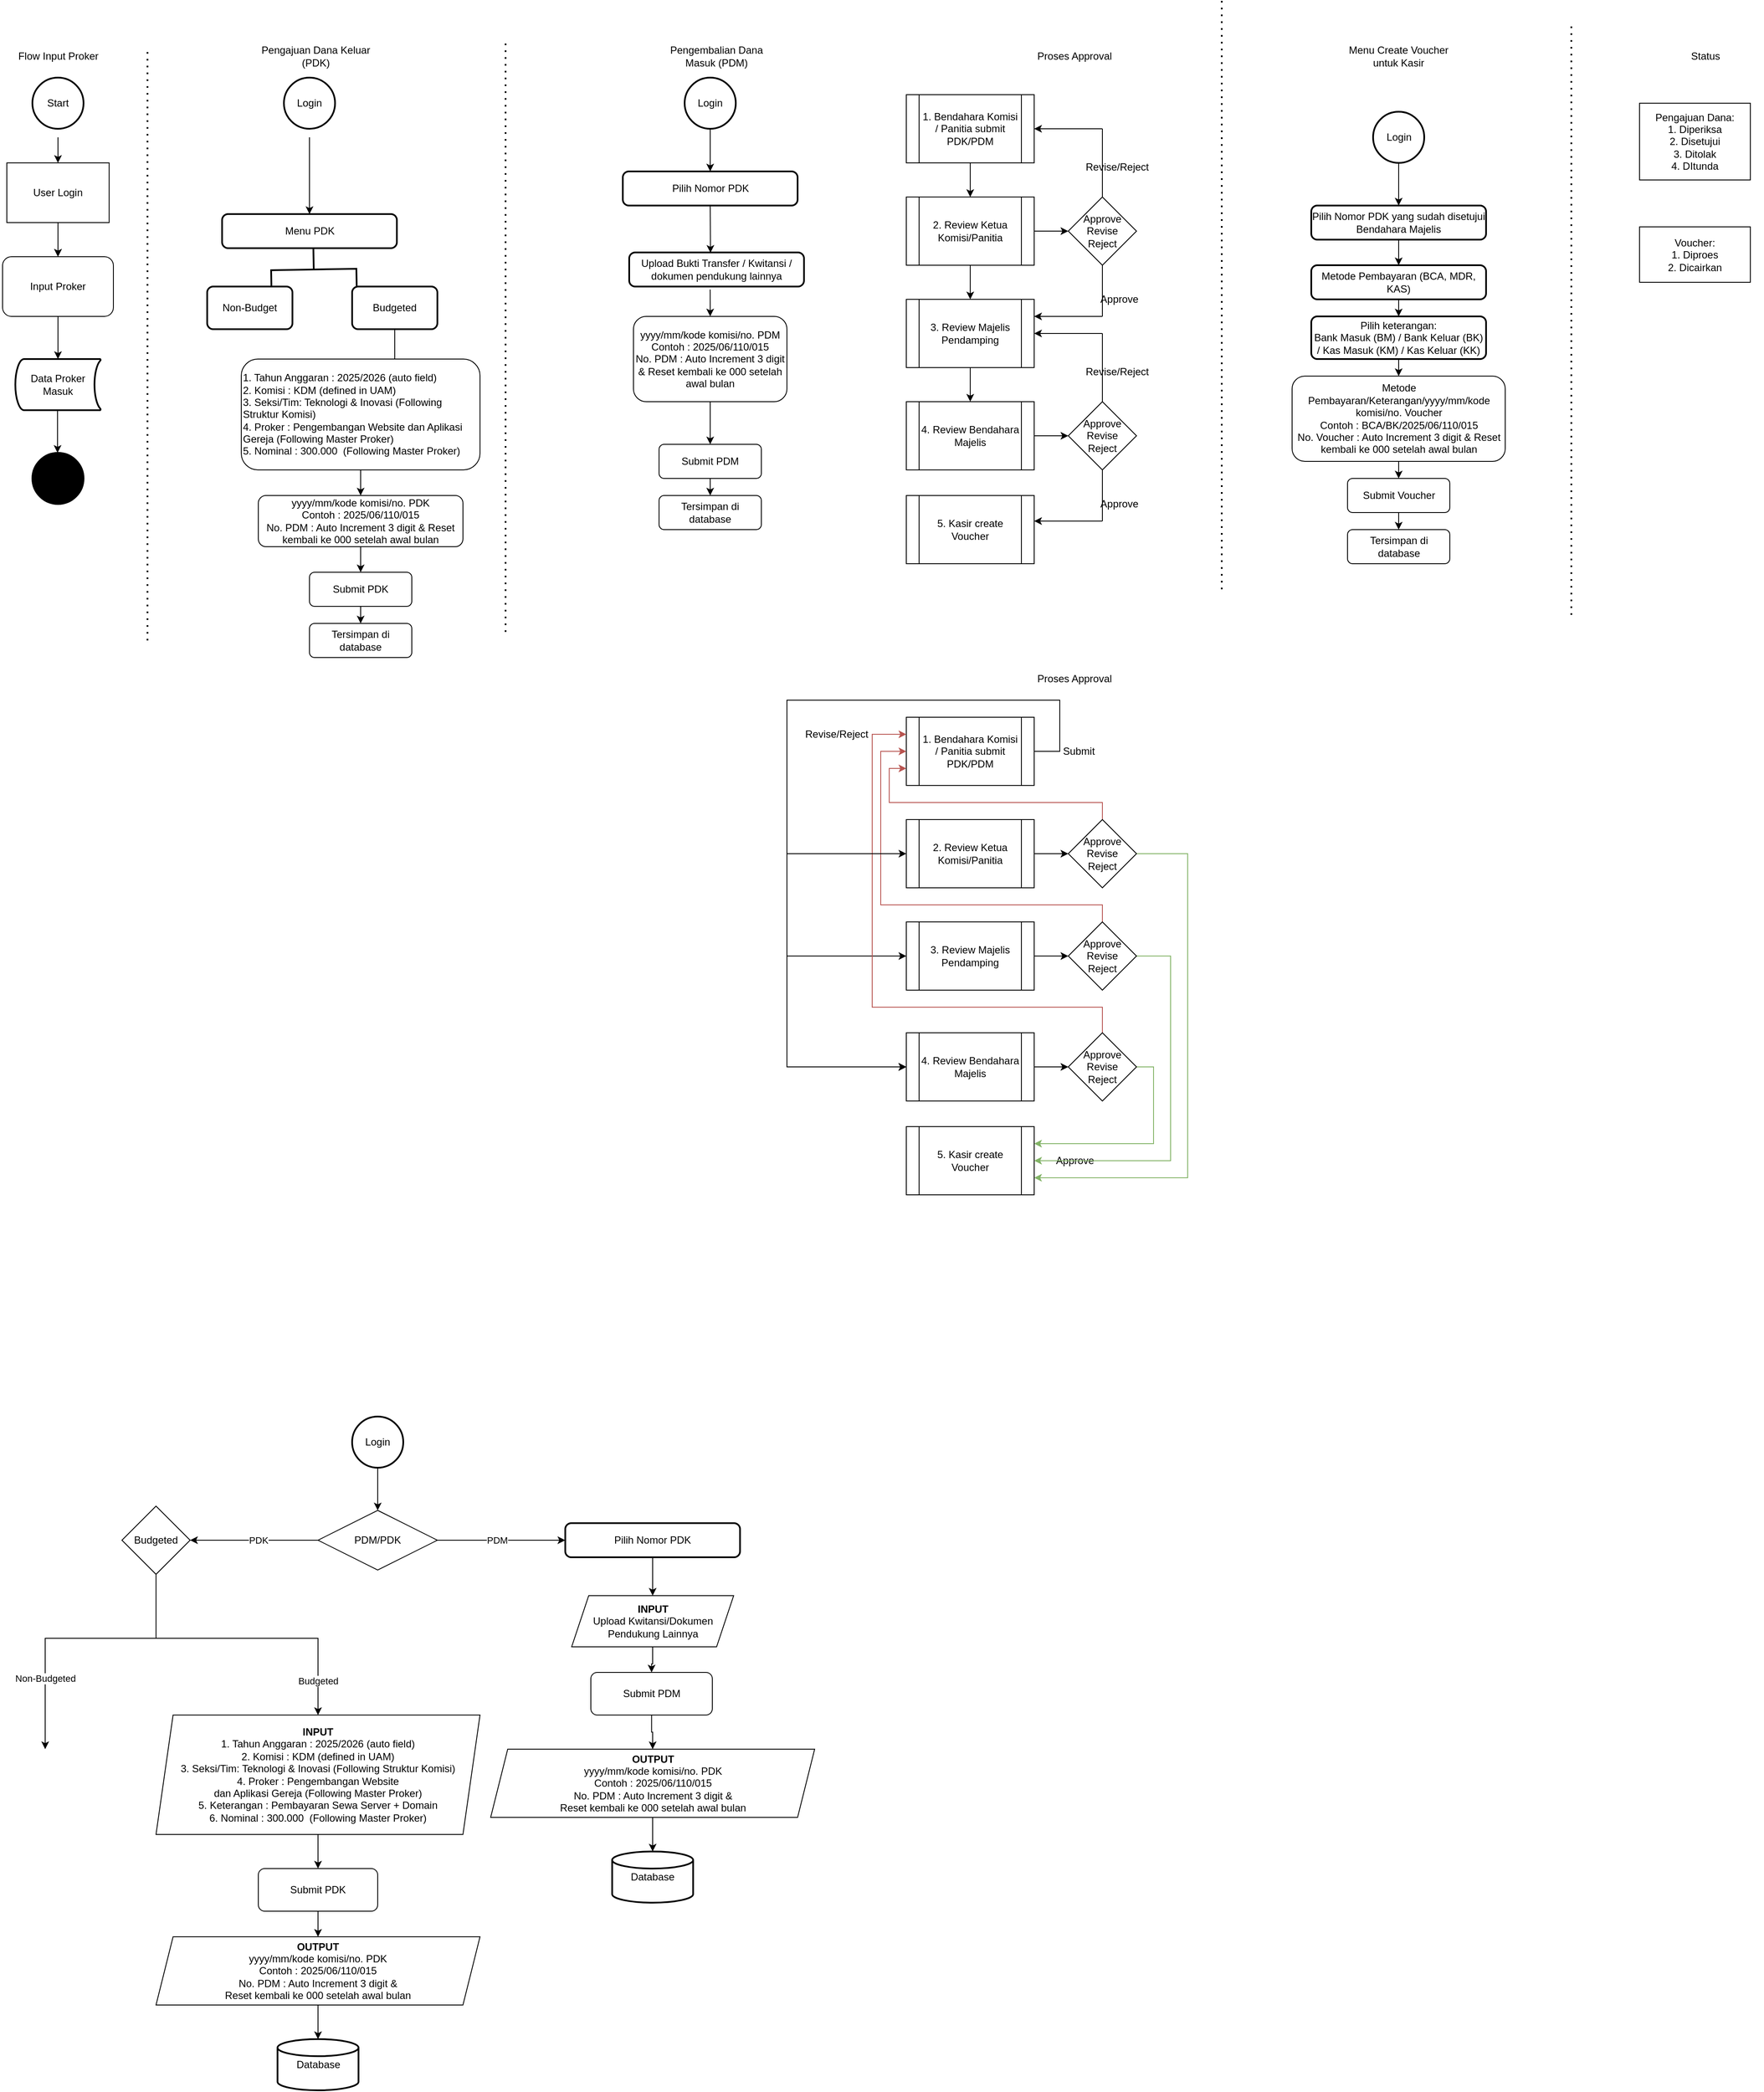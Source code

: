 <mxfile version="27.1.4">
  <diagram name="Page-1" id="Q8HRdb8Fr6lKuLCnQahP">
    <mxGraphModel dx="2255" dy="1278" grid="1" gridSize="10" guides="1" tooltips="1" connect="1" arrows="1" fold="1" page="1" pageScale="1" pageWidth="1100" pageHeight="850" math="0" shadow="0">
      <root>
        <mxCell id="0" />
        <mxCell id="1" parent="0" />
        <mxCell id="bd8e4ljMibuZXupcdCCE-2" value="" style="endArrow=classic;html=1;rounded=0;exitX=0.5;exitY=1;exitDx=0;exitDy=0;" parent="1" edge="1">
          <mxGeometry width="50" height="50" relative="1" as="geometry">
            <mxPoint x="135" y="250" as="sourcePoint" />
            <mxPoint x="135" y="280" as="targetPoint" />
          </mxGeometry>
        </mxCell>
        <mxCell id="bd8e4ljMibuZXupcdCCE-10" value="" style="edgeStyle=orthogonalEdgeStyle;rounded=0;orthogonalLoop=1;jettySize=auto;html=1;" parent="1" source="bd8e4ljMibuZXupcdCCE-3" target="bd8e4ljMibuZXupcdCCE-8" edge="1">
          <mxGeometry relative="1" as="geometry" />
        </mxCell>
        <mxCell id="bd8e4ljMibuZXupcdCCE-3" value="User Login" style="rounded=0;whiteSpace=wrap;html=1;" parent="1" vertex="1">
          <mxGeometry x="75" y="280" width="120" height="70" as="geometry" />
        </mxCell>
        <mxCell id="bd8e4ljMibuZXupcdCCE-7" value="" style="endArrow=classic;html=1;rounded=0;exitX=0.5;exitY=1;exitDx=0;exitDy=0;" parent="1" source="bd8e4ljMibuZXupcdCCE-3" edge="1">
          <mxGeometry width="50" height="50" relative="1" as="geometry">
            <mxPoint x="225" y="420" as="sourcePoint" />
            <mxPoint x="135" y="390" as="targetPoint" />
          </mxGeometry>
        </mxCell>
        <mxCell id="bd8e4ljMibuZXupcdCCE-8" value="Input Proker" style="rounded=1;whiteSpace=wrap;html=1;" parent="1" vertex="1">
          <mxGeometry x="70" y="390" width="130" height="70" as="geometry" />
        </mxCell>
        <mxCell id="bd8e4ljMibuZXupcdCCE-9" value="Start" style="strokeWidth=2;html=1;shape=mxgraph.flowchart.start_2;whiteSpace=wrap;" parent="1" vertex="1">
          <mxGeometry x="105" y="180" width="60" height="60" as="geometry" />
        </mxCell>
        <mxCell id="bd8e4ljMibuZXupcdCCE-12" value="" style="endArrow=classic;html=1;rounded=0;exitX=0.5;exitY=1;exitDx=0;exitDy=0;" parent="1" source="bd8e4ljMibuZXupcdCCE-8" edge="1">
          <mxGeometry width="50" height="50" relative="1" as="geometry">
            <mxPoint x="225" y="520" as="sourcePoint" />
            <mxPoint x="135" y="510" as="targetPoint" />
          </mxGeometry>
        </mxCell>
        <mxCell id="bd8e4ljMibuZXupcdCCE-13" value="Data Proker Masuk" style="strokeWidth=2;html=1;shape=mxgraph.flowchart.stored_data;whiteSpace=wrap;" parent="1" vertex="1">
          <mxGeometry x="85" y="510" width="100" height="60" as="geometry" />
        </mxCell>
        <mxCell id="bd8e4ljMibuZXupcdCCE-14" value="" style="strokeWidth=2;html=1;shape=mxgraph.flowchart.start_2;whiteSpace=wrap;fillColor=light-dark(#000000,#FFFFFF);" parent="1" vertex="1">
          <mxGeometry x="105" y="620" width="60" height="60" as="geometry" />
        </mxCell>
        <mxCell id="bd8e4ljMibuZXupcdCCE-15" value="" style="endArrow=classic;html=1;rounded=0;exitX=0.5;exitY=1;exitDx=0;exitDy=0;" parent="1" edge="1">
          <mxGeometry width="50" height="50" relative="1" as="geometry">
            <mxPoint x="134.5" y="570" as="sourcePoint" />
            <mxPoint x="134.5" y="620" as="targetPoint" />
          </mxGeometry>
        </mxCell>
        <mxCell id="bd8e4ljMibuZXupcdCCE-16" value="Login" style="strokeWidth=2;html=1;shape=mxgraph.flowchart.start_2;whiteSpace=wrap;" parent="1" vertex="1">
          <mxGeometry x="400" y="180" width="60" height="60" as="geometry" />
        </mxCell>
        <mxCell id="_XXPA9lbSk9OIhbwYW-J-1" value="Flow Input Proker" style="text;html=1;align=center;verticalAlign=middle;whiteSpace=wrap;rounded=0;" parent="1" vertex="1">
          <mxGeometry x="67.5" y="140" width="135" height="30" as="geometry" />
        </mxCell>
        <mxCell id="bd8e4ljMibuZXupcdCCE-17" value="" style="strokeWidth=2;html=1;shape=mxgraph.flowchart.annotation_2;align=left;labelPosition=right;pointerEvents=1;rotation=89;" parent="1" vertex="1">
          <mxGeometry x="410" y="355" width="50" height="100" as="geometry" />
        </mxCell>
        <mxCell id="bd8e4ljMibuZXupcdCCE-18" value="Non-Budget" style="rounded=1;whiteSpace=wrap;html=1;absoluteArcSize=1;arcSize=14;strokeWidth=2;" parent="1" vertex="1">
          <mxGeometry x="310" y="425" width="100" height="50" as="geometry" />
        </mxCell>
        <mxCell id="bd8e4ljMibuZXupcdCCE-19" value="Budgeted" style="rounded=1;whiteSpace=wrap;html=1;absoluteArcSize=1;arcSize=14;strokeWidth=2;" parent="1" vertex="1">
          <mxGeometry x="480" y="425" width="100" height="50" as="geometry" />
        </mxCell>
        <mxCell id="bd8e4ljMibuZXupcdCCE-20" value="Menu PDK" style="rounded=1;whiteSpace=wrap;html=1;absoluteArcSize=1;arcSize=14;strokeWidth=2;" parent="1" vertex="1">
          <mxGeometry x="327.5" y="340" width="205" height="40" as="geometry" />
        </mxCell>
        <mxCell id="bd8e4ljMibuZXupcdCCE-21" value="" style="endArrow=classic;html=1;rounded=0;exitX=0.5;exitY=1;exitDx=0;exitDy=0;exitPerimeter=0;entryX=0.5;entryY=0;entryDx=0;entryDy=0;" parent="1" target="bd8e4ljMibuZXupcdCCE-20" edge="1">
          <mxGeometry width="50" height="50" relative="1" as="geometry">
            <mxPoint x="430" y="250" as="sourcePoint" />
            <mxPoint x="500" y="440" as="targetPoint" />
          </mxGeometry>
        </mxCell>
        <mxCell id="KIqZfC4QvmKz3ChBfNW--3" value="" style="endArrow=classic;html=1;rounded=0;exitX=0.5;exitY=1;exitDx=0;exitDy=0;" parent="1" source="bd8e4ljMibuZXupcdCCE-19" edge="1">
          <mxGeometry width="50" height="50" relative="1" as="geometry">
            <mxPoint x="280" y="490" as="sourcePoint" />
            <mxPoint x="530" y="530" as="targetPoint" />
          </mxGeometry>
        </mxCell>
        <mxCell id="KIqZfC4QvmKz3ChBfNW--4" value="1. Tahun Anggaran : 2025/2026 (auto field)&lt;div&gt;2. Komisi : KDM (defined in UAM)&lt;/div&gt;&lt;div&gt;3. Seksi/Tim: Teknologi &amp;amp; Inovasi (Following Struktur Komisi)&lt;/div&gt;&lt;div&gt;4. Proker :&amp;nbsp;Pengembangan Website dan Aplikasi Gereja (Following Master Proker)&lt;/div&gt;&lt;div&gt;5. Nominal : 300.000&amp;nbsp;&lt;span style=&quot;background-color: transparent; color: light-dark(rgb(0, 0, 0), rgb(255, 255, 255));&quot;&gt;&amp;nbsp;&lt;/span&gt;&lt;span style=&quot;background-color: transparent; color: light-dark(rgb(0, 0, 0), rgb(255, 255, 255));&quot;&gt;(Following Master Proker)&lt;/span&gt;&lt;/div&gt;" style="rounded=1;whiteSpace=wrap;html=1;align=left;" parent="1" vertex="1">
          <mxGeometry x="350" y="510" width="280" height="130" as="geometry" />
        </mxCell>
        <mxCell id="EFFLVUITV1ritFmUOYrr-1" value="Pengajuan Dana Keluar (PDK)" style="text;html=1;align=center;verticalAlign=middle;whiteSpace=wrap;rounded=0;" parent="1" vertex="1">
          <mxGeometry x="370" y="140" width="135" height="30" as="geometry" />
        </mxCell>
        <mxCell id="KIqZfC4QvmKz3ChBfNW--7" value="" style="endArrow=classic;html=1;rounded=0;entryX=0.5;entryY=0;entryDx=0;entryDy=0;" parent="1" source="KIqZfC4QvmKz3ChBfNW--4" target="KIqZfC4QvmKz3ChBfNW--5" edge="1">
          <mxGeometry width="50" height="50" relative="1" as="geometry">
            <mxPoint x="480" y="640" as="sourcePoint" />
            <mxPoint x="479.5" y="635" as="targetPoint" />
          </mxGeometry>
        </mxCell>
        <mxCell id="EFFLVUITV1ritFmUOYrr-3" value="" style="rounded=0;orthogonalLoop=1;jettySize=auto;html=1;" parent="1" source="KIqZfC4QvmKz3ChBfNW--8" target="KIqZfC4QvmKz3ChBfNW--10" edge="1">
          <mxGeometry relative="1" as="geometry" />
        </mxCell>
        <mxCell id="KIqZfC4QvmKz3ChBfNW--8" value="Submit PDK" style="rounded=1;whiteSpace=wrap;html=1;" parent="1" vertex="1">
          <mxGeometry x="430" y="760" width="120" height="40" as="geometry" />
        </mxCell>
        <mxCell id="KIqZfC4QvmKz3ChBfNW--9" value="" style="endArrow=classic;html=1;rounded=0;exitX=0.5;exitY=1;exitDx=0;exitDy=0;entryX=0.5;entryY=0;entryDx=0;entryDy=0;" parent="1" source="KIqZfC4QvmKz3ChBfNW--5" target="KIqZfC4QvmKz3ChBfNW--8" edge="1">
          <mxGeometry width="50" height="50" relative="1" as="geometry">
            <mxPoint x="540" y="610" as="sourcePoint" />
            <mxPoint x="540.5" y="650" as="targetPoint" />
          </mxGeometry>
        </mxCell>
        <mxCell id="KIqZfC4QvmKz3ChBfNW--10" value="Tersimpan di database" style="rounded=1;whiteSpace=wrap;html=1;" parent="1" vertex="1">
          <mxGeometry x="430" y="820" width="120" height="40" as="geometry" />
        </mxCell>
        <mxCell id="KIqZfC4QvmKz3ChBfNW--12" value="" style="endArrow=none;dashed=1;html=1;dashPattern=1 3;strokeWidth=2;rounded=0;" parent="1" edge="1">
          <mxGeometry width="50" height="50" relative="1" as="geometry">
            <mxPoint x="240" y="840" as="sourcePoint" />
            <mxPoint x="240" y="150" as="targetPoint" />
          </mxGeometry>
        </mxCell>
        <mxCell id="KIqZfC4QvmKz3ChBfNW--15" value="" style="endArrow=none;dashed=1;html=1;dashPattern=1 3;strokeWidth=2;rounded=0;" parent="1" edge="1">
          <mxGeometry width="50" height="50" relative="1" as="geometry">
            <mxPoint x="660" y="830" as="sourcePoint" />
            <mxPoint x="660" y="140" as="targetPoint" />
          </mxGeometry>
        </mxCell>
        <mxCell id="KIqZfC4QvmKz3ChBfNW--5" value="&lt;div&gt;yyyy/mm/kode komisi/no. PDK&lt;/div&gt;&lt;div&gt;Contoh : 2025/06/110/015&lt;/div&gt;&lt;div&gt;No. PDM : Auto Increment 3 digit &amp;amp; Reset kembali ke 000 setelah awal bulan&lt;/div&gt;" style="rounded=1;whiteSpace=wrap;html=1;" parent="1" vertex="1">
          <mxGeometry x="370" y="670" width="240" height="60" as="geometry" />
        </mxCell>
        <mxCell id="EFFLVUITV1ritFmUOYrr-2" value="Proses Approval" style="text;html=1;align=center;verticalAlign=middle;whiteSpace=wrap;rounded=0;" parent="1" vertex="1">
          <mxGeometry x="1260" y="140" width="135" height="30" as="geometry" />
        </mxCell>
        <mxCell id="EFFLVUITV1ritFmUOYrr-4" style="edgeStyle=orthogonalEdgeStyle;rounded=0;orthogonalLoop=1;jettySize=auto;html=1;exitX=0.5;exitY=1;exitDx=0;exitDy=0;" parent="1" source="bd8e4ljMibuZXupcdCCE-19" target="bd8e4ljMibuZXupcdCCE-19" edge="1">
          <mxGeometry relative="1" as="geometry" />
        </mxCell>
        <mxCell id="EFFLVUITV1ritFmUOYrr-6" value="Login" style="strokeWidth=2;html=1;shape=mxgraph.flowchart.start_2;whiteSpace=wrap;" parent="1" vertex="1">
          <mxGeometry x="480" y="1750" width="60" height="60" as="geometry" />
        </mxCell>
        <mxCell id="EFFLVUITV1ritFmUOYrr-11" value="" style="endArrow=classic;html=1;rounded=0;exitX=0.5;exitY=1;exitDx=0;exitDy=0;exitPerimeter=0;entryX=0.5;entryY=0;entryDx=0;entryDy=0;" parent="1" source="EFFLVUITV1ritFmUOYrr-6" target="EFFLVUITV1ritFmUOYrr-22" edge="1">
          <mxGeometry width="50" height="50" relative="1" as="geometry">
            <mxPoint x="480" y="2190" as="sourcePoint" />
            <mxPoint x="460" y="2040" as="targetPoint" />
          </mxGeometry>
        </mxCell>
        <mxCell id="EFFLVUITV1ritFmUOYrr-40" style="edgeStyle=orthogonalEdgeStyle;rounded=0;orthogonalLoop=1;jettySize=auto;html=1;entryX=0.5;entryY=0;entryDx=0;entryDy=0;" parent="1" source="EFFLVUITV1ritFmUOYrr-20" target="EFFLVUITV1ritFmUOYrr-35" edge="1">
          <mxGeometry relative="1" as="geometry">
            <mxPoint x="440" y="2410" as="targetPoint" />
          </mxGeometry>
        </mxCell>
        <mxCell id="EFFLVUITV1ritFmUOYrr-20" value="Submit PDK" style="rounded=1;whiteSpace=wrap;html=1;" parent="1" vertex="1">
          <mxGeometry x="370" y="2280" width="140" height="50" as="geometry" />
        </mxCell>
        <mxCell id="EFFLVUITV1ritFmUOYrr-24" style="rounded=0;orthogonalLoop=1;jettySize=auto;html=1;" parent="1" source="EFFLVUITV1ritFmUOYrr-22" target="EFFLVUITV1ritFmUOYrr-25" edge="1">
          <mxGeometry relative="1" as="geometry">
            <mxPoint x="210" y="1930" as="targetPoint" />
          </mxGeometry>
        </mxCell>
        <mxCell id="EFFLVUITV1ritFmUOYrr-26" value="PDK" style="edgeLabel;html=1;align=center;verticalAlign=middle;resizable=0;points=[];" parent="EFFLVUITV1ritFmUOYrr-24" vertex="1" connectable="0">
          <mxGeometry x="0.064" y="4" relative="1" as="geometry">
            <mxPoint x="10" y="-4" as="offset" />
          </mxGeometry>
        </mxCell>
        <mxCell id="EFFLVUITV1ritFmUOYrr-44" style="edgeStyle=orthogonalEdgeStyle;rounded=0;orthogonalLoop=1;jettySize=auto;html=1;exitX=1;exitY=0.5;exitDx=0;exitDy=0;" parent="1" source="EFFLVUITV1ritFmUOYrr-22" target="EFFLVUITV1ritFmUOYrr-43" edge="1">
          <mxGeometry relative="1" as="geometry" />
        </mxCell>
        <mxCell id="EFFLVUITV1ritFmUOYrr-50" value="PDM" style="edgeLabel;html=1;align=center;verticalAlign=middle;resizable=0;points=[];" parent="EFFLVUITV1ritFmUOYrr-44" vertex="1" connectable="0">
          <mxGeometry x="-0.073" y="3" relative="1" as="geometry">
            <mxPoint y="3" as="offset" />
          </mxGeometry>
        </mxCell>
        <mxCell id="EFFLVUITV1ritFmUOYrr-22" value="PDM/PDK" style="rhombus;whiteSpace=wrap;html=1;" parent="1" vertex="1">
          <mxGeometry x="440" y="1860" width="140" height="70" as="geometry" />
        </mxCell>
        <mxCell id="KIqZfC4QvmKz3ChBfNW--19" value="Pengembalian Dana Masuk (PDM)" style="text;html=1;align=center;verticalAlign=middle;whiteSpace=wrap;rounded=0;" parent="1" vertex="1">
          <mxGeometry x="840" y="140" width="135" height="30" as="geometry" />
        </mxCell>
        <mxCell id="KIqZfC4QvmKz3ChBfNW--20" value="Login" style="strokeWidth=2;html=1;shape=mxgraph.flowchart.start_2;whiteSpace=wrap;" parent="1" vertex="1">
          <mxGeometry x="870" y="180" width="60" height="60" as="geometry" />
        </mxCell>
        <mxCell id="KIqZfC4QvmKz3ChBfNW--21" value="" style="endArrow=classic;html=1;rounded=0;exitX=0.5;exitY=1;exitDx=0;exitDy=0;exitPerimeter=0;entryX=0.5;entryY=0;entryDx=0;entryDy=0;" parent="1" target="KIqZfC4QvmKz3ChBfNW--22" edge="1" source="KIqZfC4QvmKz3ChBfNW--20">
          <mxGeometry width="50" height="50" relative="1" as="geometry">
            <mxPoint x="910.92" y="240" as="sourcePoint" />
            <mxPoint x="904.09" y="280" as="targetPoint" />
          </mxGeometry>
        </mxCell>
        <mxCell id="KIqZfC4QvmKz3ChBfNW--22" value="Pilih Nomor PDK" style="rounded=1;whiteSpace=wrap;html=1;absoluteArcSize=1;arcSize=14;strokeWidth=2;" parent="1" vertex="1">
          <mxGeometry x="797.5" y="290" width="205" height="40" as="geometry" />
        </mxCell>
        <mxCell id="EFFLVUITV1ritFmUOYrr-28" style="edgeStyle=orthogonalEdgeStyle;rounded=0;orthogonalLoop=1;jettySize=auto;html=1;" parent="1" source="EFFLVUITV1ritFmUOYrr-25" edge="1">
          <mxGeometry relative="1" as="geometry">
            <mxPoint x="120" y="2140" as="targetPoint" />
            <Array as="points">
              <mxPoint x="250" y="2010" />
              <mxPoint x="120" y="2010" />
              <mxPoint x="120" y="2130" />
            </Array>
          </mxGeometry>
        </mxCell>
        <mxCell id="EFFLVUITV1ritFmUOYrr-30" value="Non-Budgeted" style="edgeLabel;html=1;align=center;verticalAlign=middle;resizable=0;points=[];" parent="EFFLVUITV1ritFmUOYrr-28" vertex="1" connectable="0">
          <mxGeometry x="0.558" relative="1" as="geometry">
            <mxPoint y="-9" as="offset" />
          </mxGeometry>
        </mxCell>
        <mxCell id="EFFLVUITV1ritFmUOYrr-29" style="edgeStyle=orthogonalEdgeStyle;rounded=0;orthogonalLoop=1;jettySize=auto;html=1;exitX=0.5;exitY=1;exitDx=0;exitDy=0;entryX=0.5;entryY=0;entryDx=0;entryDy=0;" parent="1" source="EFFLVUITV1ritFmUOYrr-25" target="EFFLVUITV1ritFmUOYrr-32" edge="1">
          <mxGeometry relative="1" as="geometry">
            <mxPoint x="330" y="2130" as="targetPoint" />
            <Array as="points">
              <mxPoint x="250" y="2010" />
              <mxPoint x="440" y="2010" />
            </Array>
          </mxGeometry>
        </mxCell>
        <mxCell id="EFFLVUITV1ritFmUOYrr-31" value="Budgeted" style="edgeLabel;html=1;align=center;verticalAlign=middle;resizable=0;points=[];" parent="EFFLVUITV1ritFmUOYrr-29" vertex="1" connectable="0">
          <mxGeometry x="0.737" y="-1" relative="1" as="geometry">
            <mxPoint x="1" y="6" as="offset" />
          </mxGeometry>
        </mxCell>
        <mxCell id="EFFLVUITV1ritFmUOYrr-25" value="Budgeted" style="rhombus;whiteSpace=wrap;html=1;" parent="1" vertex="1">
          <mxGeometry x="210" y="1855" width="80" height="80" as="geometry" />
        </mxCell>
        <mxCell id="KIqZfC4QvmKz3ChBfNW--24" value="Upload Bukti Transfer / Kwitansi / dokumen pendukung lainnya" style="rounded=1;whiteSpace=wrap;html=1;absoluteArcSize=1;arcSize=14;strokeWidth=2;" parent="1" vertex="1">
          <mxGeometry x="805" y="385" width="205" height="40" as="geometry" />
        </mxCell>
        <mxCell id="KIqZfC4QvmKz3ChBfNW--25" value="" style="endArrow=classic;html=1;rounded=0;exitX=0.5;exitY=1;exitDx=0;exitDy=0;entryX=0.465;entryY=0.01;entryDx=0;entryDy=0;entryPerimeter=0;" parent="1" source="KIqZfC4QvmKz3ChBfNW--22" target="KIqZfC4QvmKz3ChBfNW--24" edge="1">
          <mxGeometry width="50" height="50" relative="1" as="geometry">
            <mxPoint x="930" y="360" as="sourcePoint" />
            <mxPoint x="900" y="380" as="targetPoint" />
          </mxGeometry>
        </mxCell>
        <mxCell id="KIqZfC4QvmKz3ChBfNW--26" value="&lt;div&gt;yyyy/mm/kode komisi/no. PDM&lt;/div&gt;&lt;div&gt;Contoh : 2025/06/110/015&lt;/div&gt;&lt;div&gt;No. PDM : Auto Increment 3 digit &amp;amp; Reset kembali ke 000 setelah awal bulan&lt;/div&gt;" style="rounded=1;whiteSpace=wrap;html=1;" parent="1" vertex="1">
          <mxGeometry x="810" y="460" width="180" height="100" as="geometry" />
        </mxCell>
        <mxCell id="KIqZfC4QvmKz3ChBfNW--27" value="" style="endArrow=classic;html=1;rounded=0;exitX=0.463;exitY=1.089;exitDx=0;exitDy=0;exitPerimeter=0;" parent="1" source="KIqZfC4QvmKz3ChBfNW--24" edge="1">
          <mxGeometry width="50" height="50" relative="1" as="geometry">
            <mxPoint x="930" y="470" as="sourcePoint" />
            <mxPoint x="900" y="460" as="targetPoint" />
          </mxGeometry>
        </mxCell>
        <mxCell id="EFFLVUITV1ritFmUOYrr-39" style="edgeStyle=orthogonalEdgeStyle;rounded=0;orthogonalLoop=1;jettySize=auto;html=1;" parent="1" source="EFFLVUITV1ritFmUOYrr-32" target="EFFLVUITV1ritFmUOYrr-20" edge="1">
          <mxGeometry relative="1" as="geometry" />
        </mxCell>
        <mxCell id="EFFLVUITV1ritFmUOYrr-32" value="&lt;div&gt;&lt;span style=&quot;&quot;&gt;&lt;b&gt;INPUT&lt;/b&gt;&lt;/span&gt;&lt;/div&gt;&lt;span style=&quot;&quot;&gt;1. Tahun Anggaran : 2025/2026 (auto field)&lt;/span&gt;&lt;div style=&quot;&quot;&gt;2. Komisi : KDM (defined in UAM)&lt;/div&gt;&lt;div style=&quot;&quot;&gt;3. Seksi/Tim: Teknologi &amp;amp; Inovasi (Following Struktur Komisi)&lt;/div&gt;&lt;div style=&quot;&quot;&gt;4. Proker :&amp;nbsp;Pengembangan Website&lt;br&gt;dan Aplikasi Gereja (Following Master Proker)&lt;/div&gt;&lt;div style=&quot;&quot;&gt;5. Keterangan : Pembayaran Sewa Server + Domain&lt;br&gt;6. Nominal : 300.000&amp;nbsp;&lt;span style=&quot;background-color: transparent; color: light-dark(rgb(0, 0, 0), rgb(255, 255, 255));&quot;&gt;&amp;nbsp;&lt;/span&gt;&lt;span style=&quot;background-color: transparent; color: light-dark(rgb(0, 0, 0), rgb(255, 255, 255));&quot;&gt;(Following Master Proker)&lt;/span&gt;&lt;/div&gt;" style="shape=parallelogram;perimeter=parallelogramPerimeter;whiteSpace=wrap;html=1;fixedSize=1;align=center;" parent="1" vertex="1">
          <mxGeometry x="250" y="2100" width="380" height="140" as="geometry" />
        </mxCell>
        <mxCell id="KIqZfC4QvmKz3ChBfNW--28" value="" style="rounded=0;orthogonalLoop=1;jettySize=auto;html=1;" parent="1" source="KIqZfC4QvmKz3ChBfNW--29" target="KIqZfC4QvmKz3ChBfNW--30" edge="1">
          <mxGeometry relative="1" as="geometry" />
        </mxCell>
        <mxCell id="KIqZfC4QvmKz3ChBfNW--29" value="Submit PDM" style="rounded=1;whiteSpace=wrap;html=1;" parent="1" vertex="1">
          <mxGeometry x="840" y="610" width="120" height="40" as="geometry" />
        </mxCell>
        <mxCell id="KIqZfC4QvmKz3ChBfNW--30" value="Tersimpan di database" style="rounded=1;whiteSpace=wrap;html=1;" parent="1" vertex="1">
          <mxGeometry x="840" y="670" width="120" height="40" as="geometry" />
        </mxCell>
        <mxCell id="KIqZfC4QvmKz3ChBfNW--31" value="" style="endArrow=classic;html=1;rounded=0;exitX=0.5;exitY=1;exitDx=0;exitDy=0;entryX=0.5;entryY=0;entryDx=0;entryDy=0;" parent="1" source="KIqZfC4QvmKz3ChBfNW--26" target="KIqZfC4QvmKz3ChBfNW--29" edge="1">
          <mxGeometry width="50" height="50" relative="1" as="geometry">
            <mxPoint x="920" y="780" as="sourcePoint" />
            <mxPoint x="920" y="810" as="targetPoint" />
          </mxGeometry>
        </mxCell>
        <mxCell id="KIqZfC4QvmKz3ChBfNW--32" value="1. Bendahara Komisi / Panitia submit PDK/PDM" style="shape=process;whiteSpace=wrap;html=1;backgroundOutline=1;" parent="1" vertex="1">
          <mxGeometry x="1130" y="200" width="150" height="80" as="geometry" />
        </mxCell>
        <mxCell id="EFFLVUITV1ritFmUOYrr-35" value="&lt;div&gt;&lt;span style=&quot;&quot;&gt;&lt;b&gt;OUTPUT&lt;/b&gt;&lt;/span&gt;&lt;/div&gt;&lt;div&gt;yyyy/mm/kode komisi/no. PDK&lt;/div&gt;&lt;div&gt;Contoh : 2025/06/110/015&lt;/div&gt;&lt;div&gt;No. PDM : Auto Increment 3 digit &amp;amp; &lt;br&gt;Reset kembali ke 000 setelah awal bulan&lt;/div&gt;" style="shape=parallelogram;perimeter=parallelogramPerimeter;whiteSpace=wrap;html=1;fixedSize=1;align=center;" parent="1" vertex="1">
          <mxGeometry x="250" y="2360" width="380" height="80" as="geometry" />
        </mxCell>
        <mxCell id="KIqZfC4QvmKz3ChBfNW--33" value="2. Review Ketua Komisi/Panitia" style="shape=process;whiteSpace=wrap;html=1;backgroundOutline=1;" parent="1" vertex="1">
          <mxGeometry x="1130" y="320" width="150" height="80" as="geometry" />
        </mxCell>
        <mxCell id="KIqZfC4QvmKz3ChBfNW--34" value="" style="endArrow=classic;html=1;rounded=0;exitX=0.5;exitY=1;exitDx=0;exitDy=0;entryX=0.5;entryY=0;entryDx=0;entryDy=0;" parent="1" source="KIqZfC4QvmKz3ChBfNW--32" target="KIqZfC4QvmKz3ChBfNW--33" edge="1">
          <mxGeometry width="50" height="50" relative="1" as="geometry">
            <mxPoint x="1290" y="300" as="sourcePoint" />
            <mxPoint x="1340" y="250" as="targetPoint" />
          </mxGeometry>
        </mxCell>
        <mxCell id="KIqZfC4QvmKz3ChBfNW--35" value="Approve Revise&lt;div&gt;Reject&lt;/div&gt;" style="rhombus;whiteSpace=wrap;html=1;" parent="1" vertex="1">
          <mxGeometry x="1320" y="320" width="80" height="80" as="geometry" />
        </mxCell>
        <mxCell id="KIqZfC4QvmKz3ChBfNW--36" value="" style="endArrow=classic;html=1;rounded=0;exitX=1;exitY=0.5;exitDx=0;exitDy=0;entryX=0;entryY=0.5;entryDx=0;entryDy=0;" parent="1" source="KIqZfC4QvmKz3ChBfNW--33" target="KIqZfC4QvmKz3ChBfNW--35" edge="1">
          <mxGeometry width="50" height="50" relative="1" as="geometry">
            <mxPoint x="1290" y="300" as="sourcePoint" />
            <mxPoint x="1340" y="250" as="targetPoint" />
          </mxGeometry>
        </mxCell>
        <mxCell id="KIqZfC4QvmKz3ChBfNW--38" value="" style="endArrow=none;html=1;rounded=0;exitX=0.5;exitY=0;exitDx=0;exitDy=0;" parent="1" source="KIqZfC4QvmKz3ChBfNW--35" edge="1">
          <mxGeometry width="50" height="50" relative="1" as="geometry">
            <mxPoint x="1290" y="300" as="sourcePoint" />
            <mxPoint x="1360" y="240" as="targetPoint" />
          </mxGeometry>
        </mxCell>
        <mxCell id="EFFLVUITV1ritFmUOYrr-41" value="Database" style="strokeWidth=2;html=1;shape=mxgraph.flowchart.database;whiteSpace=wrap;" parent="1" vertex="1">
          <mxGeometry x="392.5" y="2480" width="95" height="60" as="geometry" />
        </mxCell>
        <mxCell id="KIqZfC4QvmKz3ChBfNW--39" value="" style="endArrow=classic;html=1;rounded=0;entryX=1;entryY=0.5;entryDx=0;entryDy=0;" parent="1" target="KIqZfC4QvmKz3ChBfNW--32" edge="1">
          <mxGeometry width="50" height="50" relative="1" as="geometry">
            <mxPoint x="1360" y="240" as="sourcePoint" />
            <mxPoint x="1340" y="250" as="targetPoint" />
          </mxGeometry>
        </mxCell>
        <mxCell id="KIqZfC4QvmKz3ChBfNW--40" value="" style="endArrow=none;html=1;rounded=0;entryX=0.5;entryY=1;entryDx=0;entryDy=0;" parent="1" target="KIqZfC4QvmKz3ChBfNW--35" edge="1">
          <mxGeometry width="50" height="50" relative="1" as="geometry">
            <mxPoint x="1360" y="460" as="sourcePoint" />
            <mxPoint x="1340" y="250" as="targetPoint" />
          </mxGeometry>
        </mxCell>
        <mxCell id="EFFLVUITV1ritFmUOYrr-42" style="edgeStyle=orthogonalEdgeStyle;rounded=0;orthogonalLoop=1;jettySize=auto;html=1;exitX=0.5;exitY=1;exitDx=0;exitDy=0;entryX=0.5;entryY=0;entryDx=0;entryDy=0;entryPerimeter=0;" parent="1" source="EFFLVUITV1ritFmUOYrr-35" target="EFFLVUITV1ritFmUOYrr-41" edge="1">
          <mxGeometry relative="1" as="geometry" />
        </mxCell>
        <mxCell id="KIqZfC4QvmKz3ChBfNW--41" value="3. Review Majelis Pendamping" style="shape=process;whiteSpace=wrap;html=1;backgroundOutline=1;" parent="1" vertex="1">
          <mxGeometry x="1130" y="440" width="150" height="80" as="geometry" />
        </mxCell>
        <mxCell id="KIqZfC4QvmKz3ChBfNW--42" value="" style="endArrow=classic;html=1;rounded=0;exitX=0.5;exitY=1;exitDx=0;exitDy=0;entryX=0.5;entryY=0;entryDx=0;entryDy=0;" parent="1" source="KIqZfC4QvmKz3ChBfNW--33" target="KIqZfC4QvmKz3ChBfNW--41" edge="1">
          <mxGeometry width="50" height="50" relative="1" as="geometry">
            <mxPoint x="1450" y="310" as="sourcePoint" />
            <mxPoint x="1450" y="350" as="targetPoint" />
          </mxGeometry>
        </mxCell>
        <mxCell id="KIqZfC4QvmKz3ChBfNW--43" value="" style="endArrow=classic;html=1;rounded=0;entryX=1;entryY=0.25;entryDx=0;entryDy=0;" parent="1" target="KIqZfC4QvmKz3ChBfNW--41" edge="1">
          <mxGeometry width="50" height="50" relative="1" as="geometry">
            <mxPoint x="1360" y="460" as="sourcePoint" />
            <mxPoint x="1340" y="370" as="targetPoint" />
          </mxGeometry>
        </mxCell>
        <mxCell id="KIqZfC4QvmKz3ChBfNW--44" value="Revise/Reject" style="text;html=1;align=center;verticalAlign=middle;whiteSpace=wrap;rounded=0;" parent="1" vertex="1">
          <mxGeometry x="1310" y="270" width="135" height="30" as="geometry" />
        </mxCell>
        <mxCell id="EFFLVUITV1ritFmUOYrr-52" style="edgeStyle=orthogonalEdgeStyle;rounded=0;orthogonalLoop=1;jettySize=auto;html=1;" parent="1" source="EFFLVUITV1ritFmUOYrr-46" target="EFFLVUITV1ritFmUOYrr-48" edge="1">
          <mxGeometry relative="1" as="geometry" />
        </mxCell>
        <mxCell id="EFFLVUITV1ritFmUOYrr-46" value="&lt;div&gt;&lt;span style=&quot;&quot;&gt;&lt;b&gt;INPUT&lt;/b&gt;&lt;/span&gt;&lt;/div&gt;Upload Kwitansi/Dokumen Pendukung Lainnya" style="shape=parallelogram;perimeter=parallelogramPerimeter;whiteSpace=wrap;html=1;fixedSize=1;align=center;" parent="1" vertex="1">
          <mxGeometry x="737.5" y="1960" width="190" height="60" as="geometry" />
        </mxCell>
        <mxCell id="KIqZfC4QvmKz3ChBfNW--45" value="Approve" style="text;html=1;align=center;verticalAlign=middle;whiteSpace=wrap;rounded=0;" parent="1" vertex="1">
          <mxGeometry x="1350" y="425" width="60" height="30" as="geometry" />
        </mxCell>
        <mxCell id="KIqZfC4QvmKz3ChBfNW--46" value="Approve Revise&lt;div&gt;Reject&lt;/div&gt;" style="rhombus;whiteSpace=wrap;html=1;" parent="1" vertex="1">
          <mxGeometry x="1320" y="560" width="80" height="80" as="geometry" />
        </mxCell>
        <mxCell id="KIqZfC4QvmKz3ChBfNW--50" value="4. Review Bendahara Majelis" style="shape=process;whiteSpace=wrap;html=1;backgroundOutline=1;" parent="1" vertex="1">
          <mxGeometry x="1130" y="560" width="150" height="80" as="geometry" />
        </mxCell>
        <mxCell id="KIqZfC4QvmKz3ChBfNW--51" value="" style="endArrow=classic;html=1;rounded=0;exitX=0.5;exitY=1;exitDx=0;exitDy=0;entryX=0.5;entryY=0;entryDx=0;entryDy=0;" parent="1" source="KIqZfC4QvmKz3ChBfNW--41" target="KIqZfC4QvmKz3ChBfNW--50" edge="1">
          <mxGeometry width="50" height="50" relative="1" as="geometry">
            <mxPoint x="1290" y="550" as="sourcePoint" />
            <mxPoint x="1340" y="500" as="targetPoint" />
          </mxGeometry>
        </mxCell>
        <mxCell id="KIqZfC4QvmKz3ChBfNW--53" value="5. Kasir create Voucher" style="shape=process;whiteSpace=wrap;html=1;backgroundOutline=1;" parent="1" vertex="1">
          <mxGeometry x="1130" y="670" width="150" height="80" as="geometry" />
        </mxCell>
        <mxCell id="EFFLVUITV1ritFmUOYrr-54" style="edgeStyle=orthogonalEdgeStyle;rounded=0;orthogonalLoop=1;jettySize=auto;html=1;entryX=0.5;entryY=0;entryDx=0;entryDy=0;entryPerimeter=0;" parent="1" source="EFFLVUITV1ritFmUOYrr-51" target="EFFLVUITV1ritFmUOYrr-55" edge="1">
          <mxGeometry relative="1" as="geometry">
            <mxPoint x="832.5" y="2340" as="targetPoint" />
          </mxGeometry>
        </mxCell>
        <mxCell id="EFFLVUITV1ritFmUOYrr-51" value="&lt;div&gt;&lt;span style=&quot;&quot;&gt;&lt;b&gt;OUTPUT&lt;/b&gt;&lt;/span&gt;&lt;/div&gt;&lt;div&gt;yyyy/mm/kode komisi/no. PDK&lt;/div&gt;&lt;div&gt;Contoh : 2025/06/110/015&lt;/div&gt;&lt;div&gt;No. PDM : Auto Increment 3 digit &amp;amp; &lt;br&gt;Reset kembali ke 000 setelah awal bulan&lt;/div&gt;" style="shape=parallelogram;perimeter=parallelogramPerimeter;whiteSpace=wrap;html=1;fixedSize=1;align=center;" parent="1" vertex="1">
          <mxGeometry x="642.5" y="2140" width="380" height="80" as="geometry" />
        </mxCell>
        <mxCell id="EFFLVUITV1ritFmUOYrr-55" value="Database" style="strokeWidth=2;html=1;shape=mxgraph.flowchart.database;whiteSpace=wrap;" parent="1" vertex="1">
          <mxGeometry x="785" y="2260" width="95" height="60" as="geometry" />
        </mxCell>
        <mxCell id="KIqZfC4QvmKz3ChBfNW--57" value="" style="endArrow=none;html=1;rounded=0;entryX=0.5;entryY=1;entryDx=0;entryDy=0;" parent="1" edge="1">
          <mxGeometry width="50" height="50" relative="1" as="geometry">
            <mxPoint x="1360" y="700" as="sourcePoint" />
            <mxPoint x="1360" y="640" as="targetPoint" />
          </mxGeometry>
        </mxCell>
        <mxCell id="KIqZfC4QvmKz3ChBfNW--58" value="" style="endArrow=classic;html=1;rounded=0;entryX=1;entryY=0.25;entryDx=0;entryDy=0;" parent="1" edge="1">
          <mxGeometry width="50" height="50" relative="1" as="geometry">
            <mxPoint x="1360" y="700" as="sourcePoint" />
            <mxPoint x="1280" y="700" as="targetPoint" />
          </mxGeometry>
        </mxCell>
        <mxCell id="EFFLVUITV1ritFmUOYrr-53" style="edgeStyle=orthogonalEdgeStyle;rounded=0;orthogonalLoop=1;jettySize=auto;html=1;" parent="1" source="EFFLVUITV1ritFmUOYrr-48" target="EFFLVUITV1ritFmUOYrr-51" edge="1">
          <mxGeometry relative="1" as="geometry" />
        </mxCell>
        <mxCell id="EFFLVUITV1ritFmUOYrr-43" value="Pilih Nomor PDK" style="rounded=1;whiteSpace=wrap;html=1;absoluteArcSize=1;arcSize=14;strokeWidth=2;" parent="1" vertex="1">
          <mxGeometry x="730" y="1875" width="205" height="40" as="geometry" />
        </mxCell>
        <mxCell id="EFFLVUITV1ritFmUOYrr-48" value="Submit PDM" style="rounded=1;whiteSpace=wrap;html=1;" parent="1" vertex="1">
          <mxGeometry x="760" y="2050" width="142.5" height="50" as="geometry" />
        </mxCell>
        <mxCell id="KIqZfC4QvmKz3ChBfNW--56" value="" style="endArrow=classic;html=1;rounded=0;exitX=1;exitY=0.5;exitDx=0;exitDy=0;" parent="1" source="KIqZfC4QvmKz3ChBfNW--50" target="KIqZfC4QvmKz3ChBfNW--46" edge="1">
          <mxGeometry width="50" height="50" relative="1" as="geometry">
            <mxPoint x="1290" y="550" as="sourcePoint" />
            <mxPoint x="1340" y="500" as="targetPoint" />
          </mxGeometry>
        </mxCell>
        <mxCell id="KIqZfC4QvmKz3ChBfNW--59" value="Approve" style="text;html=1;align=center;verticalAlign=middle;whiteSpace=wrap;rounded=0;" parent="1" vertex="1">
          <mxGeometry x="1350" y="665" width="60" height="30" as="geometry" />
        </mxCell>
        <mxCell id="EFFLVUITV1ritFmUOYrr-47" style="edgeStyle=orthogonalEdgeStyle;rounded=0;orthogonalLoop=1;jettySize=auto;html=1;" parent="1" source="EFFLVUITV1ritFmUOYrr-43" target="EFFLVUITV1ritFmUOYrr-46" edge="1">
          <mxGeometry relative="1" as="geometry" />
        </mxCell>
        <mxCell id="KIqZfC4QvmKz3ChBfNW--60" value="" style="endArrow=none;html=1;rounded=0;exitX=0.5;exitY=0;exitDx=0;exitDy=0;" parent="1" edge="1">
          <mxGeometry width="50" height="50" relative="1" as="geometry">
            <mxPoint x="1360" y="560" as="sourcePoint" />
            <mxPoint x="1360" y="480" as="targetPoint" />
          </mxGeometry>
        </mxCell>
        <mxCell id="KIqZfC4QvmKz3ChBfNW--61" value="" style="endArrow=classic;html=1;rounded=0;entryX=1;entryY=0.5;entryDx=0;entryDy=0;" parent="1" edge="1">
          <mxGeometry width="50" height="50" relative="1" as="geometry">
            <mxPoint x="1360" y="480" as="sourcePoint" />
            <mxPoint x="1280" y="480" as="targetPoint" />
          </mxGeometry>
        </mxCell>
        <mxCell id="KIqZfC4QvmKz3ChBfNW--62" value="Revise/Reject" style="text;html=1;align=center;verticalAlign=middle;whiteSpace=wrap;rounded=0;" parent="1" vertex="1">
          <mxGeometry x="1310" y="510" width="135" height="30" as="geometry" />
        </mxCell>
        <mxCell id="KIqZfC4QvmKz3ChBfNW--63" value="" style="endArrow=none;dashed=1;html=1;dashPattern=1 3;strokeWidth=2;rounded=0;" parent="1" edge="1">
          <mxGeometry width="50" height="50" relative="1" as="geometry">
            <mxPoint x="1500" y="780" as="sourcePoint" />
            <mxPoint x="1500" y="90" as="targetPoint" />
          </mxGeometry>
        </mxCell>
        <mxCell id="KIqZfC4QvmKz3ChBfNW--64" value="Menu Create Voucher untuk Kasir" style="text;html=1;align=center;verticalAlign=middle;whiteSpace=wrap;rounded=0;" parent="1" vertex="1">
          <mxGeometry x="1640" y="140" width="135" height="30" as="geometry" />
        </mxCell>
        <mxCell id="KIqZfC4QvmKz3ChBfNW--65" value="Status" style="text;html=1;align=center;verticalAlign=middle;whiteSpace=wrap;rounded=0;" parent="1" vertex="1">
          <mxGeometry x="2000" y="140" width="135" height="30" as="geometry" />
        </mxCell>
        <mxCell id="KIqZfC4QvmKz3ChBfNW--66" value="Login" style="strokeWidth=2;html=1;shape=mxgraph.flowchart.start_2;whiteSpace=wrap;" parent="1" vertex="1">
          <mxGeometry x="1677.5" y="220" width="60" height="60" as="geometry" />
        </mxCell>
        <mxCell id="KIqZfC4QvmKz3ChBfNW--67" value="" style="endArrow=classic;html=1;rounded=0;exitX=0.5;exitY=1;exitDx=0;exitDy=0;exitPerimeter=0;entryX=0.5;entryY=0;entryDx=0;entryDy=0;" parent="1" target="KIqZfC4QvmKz3ChBfNW--68" edge="1" source="KIqZfC4QvmKz3ChBfNW--66">
          <mxGeometry width="50" height="50" relative="1" as="geometry">
            <mxPoint x="1710.92" y="280" as="sourcePoint" />
            <mxPoint x="1704.09" y="320" as="targetPoint" />
          </mxGeometry>
        </mxCell>
        <mxCell id="KIqZfC4QvmKz3ChBfNW--68" value="Pilih Nomor PDK yang sudah disetujui Bendahara Majelis" style="rounded=1;whiteSpace=wrap;html=1;absoluteArcSize=1;arcSize=14;strokeWidth=2;" parent="1" vertex="1">
          <mxGeometry x="1605" y="330" width="205" height="40" as="geometry" />
        </mxCell>
        <mxCell id="SoC1jfsHHSgu_TZqrIKz-62" style="edgeStyle=orthogonalEdgeStyle;rounded=0;orthogonalLoop=1;jettySize=auto;html=1;exitX=0.5;exitY=1;exitDx=0;exitDy=0;entryX=0.5;entryY=0;entryDx=0;entryDy=0;" edge="1" parent="1" source="KIqZfC4QvmKz3ChBfNW--69" target="KIqZfC4QvmKz3ChBfNW--77">
          <mxGeometry relative="1" as="geometry" />
        </mxCell>
        <mxCell id="KIqZfC4QvmKz3ChBfNW--69" value="Metode Pembayaran (BCA, MDR, KAS)" style="rounded=1;whiteSpace=wrap;html=1;absoluteArcSize=1;arcSize=14;strokeWidth=2;" parent="1" vertex="1">
          <mxGeometry x="1605" y="400" width="205" height="40" as="geometry" />
        </mxCell>
        <mxCell id="KIqZfC4QvmKz3ChBfNW--70" value="" style="endArrow=classic;html=1;rounded=0;exitX=0.5;exitY=1;exitDx=0;exitDy=0;entryX=0.5;entryY=0;entryDx=0;entryDy=0;" parent="1" source="KIqZfC4QvmKz3ChBfNW--68" target="KIqZfC4QvmKz3ChBfNW--69" edge="1">
          <mxGeometry width="50" height="50" relative="1" as="geometry">
            <mxPoint x="1730" y="400" as="sourcePoint" />
            <mxPoint x="1780" y="350" as="targetPoint" />
          </mxGeometry>
        </mxCell>
        <mxCell id="KIqZfC4QvmKz3ChBfNW--71" value="&lt;div&gt;Metode Pembayaran/Keterangan/yyyy/mm/kode komisi/no. Voucher&lt;/div&gt;&lt;div&gt;Contoh : BCA/BK/2025/06/110/015&lt;/div&gt;&lt;div&gt;No. Voucher : Auto Increment 3 digit &amp;amp; Reset kembali ke 000 setelah awal bulan&lt;/div&gt;" style="rounded=1;whiteSpace=wrap;html=1;" parent="1" vertex="1">
          <mxGeometry x="1582.5" y="530" width="250" height="100" as="geometry" />
        </mxCell>
        <mxCell id="KIqZfC4QvmKz3ChBfNW--73" value="" style="rounded=0;orthogonalLoop=1;jettySize=auto;html=1;" parent="1" source="KIqZfC4QvmKz3ChBfNW--74" target="KIqZfC4QvmKz3ChBfNW--75" edge="1">
          <mxGeometry relative="1" as="geometry" />
        </mxCell>
        <mxCell id="KIqZfC4QvmKz3ChBfNW--74" value="Submit Voucher" style="rounded=1;whiteSpace=wrap;html=1;" parent="1" vertex="1">
          <mxGeometry x="1647.5" y="650" width="120" height="40" as="geometry" />
        </mxCell>
        <mxCell id="KIqZfC4QvmKz3ChBfNW--75" value="Tersimpan di database" style="rounded=1;whiteSpace=wrap;html=1;" parent="1" vertex="1">
          <mxGeometry x="1647.5" y="710" width="120" height="40" as="geometry" />
        </mxCell>
        <mxCell id="KIqZfC4QvmKz3ChBfNW--76" value="" style="endArrow=classic;html=1;rounded=0;exitX=0.5;exitY=1;exitDx=0;exitDy=0;entryX=0.5;entryY=0;entryDx=0;entryDy=0;" parent="1" source="KIqZfC4QvmKz3ChBfNW--71" target="KIqZfC4QvmKz3ChBfNW--74" edge="1">
          <mxGeometry width="50" height="50" relative="1" as="geometry">
            <mxPoint x="1720" y="820" as="sourcePoint" />
            <mxPoint x="1720" y="850" as="targetPoint" />
          </mxGeometry>
        </mxCell>
        <mxCell id="SoC1jfsHHSgu_TZqrIKz-63" style="edgeStyle=orthogonalEdgeStyle;rounded=0;orthogonalLoop=1;jettySize=auto;html=1;exitX=0.5;exitY=1;exitDx=0;exitDy=0;entryX=0.5;entryY=0;entryDx=0;entryDy=0;" edge="1" parent="1" source="KIqZfC4QvmKz3ChBfNW--77" target="KIqZfC4QvmKz3ChBfNW--71">
          <mxGeometry relative="1" as="geometry" />
        </mxCell>
        <mxCell id="KIqZfC4QvmKz3ChBfNW--77" value="Pilih keterangan:&lt;div&gt;Bank Masuk (BM) / Bank Keluar (BK) / Kas Masuk (KM) / Kas Keluar (KK)&lt;/div&gt;" style="rounded=1;whiteSpace=wrap;html=1;absoluteArcSize=1;arcSize=14;strokeWidth=2;" parent="1" vertex="1">
          <mxGeometry x="1605" y="460" width="205" height="50" as="geometry" />
        </mxCell>
        <mxCell id="KIqZfC4QvmKz3ChBfNW--78" value="" style="endArrow=none;dashed=1;html=1;dashPattern=1 3;strokeWidth=2;rounded=0;" parent="1" edge="1">
          <mxGeometry width="50" height="50" relative="1" as="geometry">
            <mxPoint x="1910" y="810" as="sourcePoint" />
            <mxPoint x="1910" y="120" as="targetPoint" />
          </mxGeometry>
        </mxCell>
        <mxCell id="KIqZfC4QvmKz3ChBfNW--79" value="Pengajuan Dana:&lt;div&gt;1. Diperiksa&lt;/div&gt;&lt;div&gt;2. Disetujui&lt;/div&gt;&lt;div&gt;3. Ditolak&lt;/div&gt;&lt;div&gt;4. DItunda&lt;/div&gt;" style="rounded=0;whiteSpace=wrap;html=1;" parent="1" vertex="1">
          <mxGeometry x="1990" y="210" width="130" height="90" as="geometry" />
        </mxCell>
        <mxCell id="KIqZfC4QvmKz3ChBfNW--80" value="Voucher:&lt;div&gt;1. Diproes&lt;/div&gt;&lt;div&gt;2. Dicairkan&lt;/div&gt;" style="rounded=0;whiteSpace=wrap;html=1;" parent="1" vertex="1">
          <mxGeometry x="1990" y="355" width="130" height="65" as="geometry" />
        </mxCell>
        <mxCell id="SoC1jfsHHSgu_TZqrIKz-5" value="Proses Approval" style="text;html=1;align=center;verticalAlign=middle;whiteSpace=wrap;rounded=0;" vertex="1" parent="1">
          <mxGeometry x="1260" y="870" width="135" height="30" as="geometry" />
        </mxCell>
        <mxCell id="SoC1jfsHHSgu_TZqrIKz-61" style="edgeStyle=orthogonalEdgeStyle;rounded=0;orthogonalLoop=1;jettySize=auto;html=1;exitX=1;exitY=0.5;exitDx=0;exitDy=0;entryX=0;entryY=0.5;entryDx=0;entryDy=0;" edge="1" parent="1" source="SoC1jfsHHSgu_TZqrIKz-6" target="SoC1jfsHHSgu_TZqrIKz-14">
          <mxGeometry relative="1" as="geometry">
            <Array as="points">
              <mxPoint x="1310" y="970" />
              <mxPoint x="1310" y="910" />
              <mxPoint x="990" y="910" />
              <mxPoint x="990" y="1210" />
            </Array>
          </mxGeometry>
        </mxCell>
        <mxCell id="SoC1jfsHHSgu_TZqrIKz-6" value="1. Bendahara Komisi / Panitia submit PDK/PDM" style="shape=process;whiteSpace=wrap;html=1;backgroundOutline=1;" vertex="1" parent="1">
          <mxGeometry x="1130" y="930" width="150" height="80" as="geometry" />
        </mxCell>
        <mxCell id="SoC1jfsHHSgu_TZqrIKz-7" value="2. Review Ketua Komisi/Panitia" style="shape=process;whiteSpace=wrap;html=1;backgroundOutline=1;" vertex="1" parent="1">
          <mxGeometry x="1130" y="1050" width="150" height="80" as="geometry" />
        </mxCell>
        <mxCell id="SoC1jfsHHSgu_TZqrIKz-38" style="edgeStyle=orthogonalEdgeStyle;rounded=0;orthogonalLoop=1;jettySize=auto;html=1;exitX=1;exitY=0.5;exitDx=0;exitDy=0;entryX=1;entryY=0.75;entryDx=0;entryDy=0;fillColor=#d5e8d4;strokeColor=#82b366;" edge="1" parent="1" target="SoC1jfsHHSgu_TZqrIKz-22">
          <mxGeometry relative="1" as="geometry">
            <mxPoint x="1260.05" y="1570" as="targetPoint" />
            <mxPoint x="1380.05" y="1090" as="sourcePoint" />
            <Array as="points">
              <mxPoint x="1460" y="1090" />
              <mxPoint x="1460" y="1470" />
            </Array>
          </mxGeometry>
        </mxCell>
        <mxCell id="SoC1jfsHHSgu_TZqrIKz-43" style="edgeStyle=orthogonalEdgeStyle;rounded=0;orthogonalLoop=1;jettySize=auto;html=1;exitX=0.5;exitY=0;exitDx=0;exitDy=0;entryX=0;entryY=0.75;entryDx=0;entryDy=0;fillColor=#f8cecc;strokeColor=#b85450;" edge="1" parent="1" source="SoC1jfsHHSgu_TZqrIKz-9" target="SoC1jfsHHSgu_TZqrIKz-6">
          <mxGeometry relative="1" as="geometry" />
        </mxCell>
        <mxCell id="SoC1jfsHHSgu_TZqrIKz-9" value="Approve Revise&lt;div&gt;Reject&lt;/div&gt;" style="rhombus;whiteSpace=wrap;html=1;" vertex="1" parent="1">
          <mxGeometry x="1320" y="1050" width="80" height="80" as="geometry" />
        </mxCell>
        <mxCell id="SoC1jfsHHSgu_TZqrIKz-10" value="" style="endArrow=classic;html=1;rounded=0;exitX=1;exitY=0.5;exitDx=0;exitDy=0;entryX=0;entryY=0.5;entryDx=0;entryDy=0;" edge="1" parent="1" source="SoC1jfsHHSgu_TZqrIKz-7" target="SoC1jfsHHSgu_TZqrIKz-9">
          <mxGeometry width="50" height="50" relative="1" as="geometry">
            <mxPoint x="1290" y="1030" as="sourcePoint" />
            <mxPoint x="1340" y="980" as="targetPoint" />
          </mxGeometry>
        </mxCell>
        <mxCell id="SoC1jfsHHSgu_TZqrIKz-14" value="3. Review Majelis Pendamping" style="shape=process;whiteSpace=wrap;html=1;backgroundOutline=1;" vertex="1" parent="1">
          <mxGeometry x="1130" y="1170" width="150" height="80" as="geometry" />
        </mxCell>
        <mxCell id="SoC1jfsHHSgu_TZqrIKz-48" style="edgeStyle=orthogonalEdgeStyle;rounded=0;orthogonalLoop=1;jettySize=auto;html=1;exitX=0.5;exitY=0;exitDx=0;exitDy=0;entryX=0;entryY=0.25;entryDx=0;entryDy=0;fillColor=#f8cecc;strokeColor=#b85450;" edge="1" parent="1" source="SoC1jfsHHSgu_TZqrIKz-19" target="SoC1jfsHHSgu_TZqrIKz-6">
          <mxGeometry relative="1" as="geometry">
            <Array as="points">
              <mxPoint x="1360" y="1270" />
              <mxPoint x="1090" y="1270" />
              <mxPoint x="1090" y="950" />
            </Array>
          </mxGeometry>
        </mxCell>
        <mxCell id="SoC1jfsHHSgu_TZqrIKz-50" style="edgeStyle=orthogonalEdgeStyle;rounded=0;orthogonalLoop=1;jettySize=auto;html=1;exitX=1;exitY=0.5;exitDx=0;exitDy=0;entryX=1;entryY=0.25;entryDx=0;entryDy=0;fillColor=#d5e8d4;strokeColor=#82b366;" edge="1" parent="1" source="SoC1jfsHHSgu_TZqrIKz-19" target="SoC1jfsHHSgu_TZqrIKz-22">
          <mxGeometry relative="1" as="geometry" />
        </mxCell>
        <mxCell id="SoC1jfsHHSgu_TZqrIKz-19" value="Approve Revise&lt;div&gt;Reject&lt;/div&gt;" style="rhombus;whiteSpace=wrap;html=1;" vertex="1" parent="1">
          <mxGeometry x="1320" y="1300" width="80" height="80" as="geometry" />
        </mxCell>
        <mxCell id="SoC1jfsHHSgu_TZqrIKz-20" value="4. Review Bendahara Majelis" style="shape=process;whiteSpace=wrap;html=1;backgroundOutline=1;" vertex="1" parent="1">
          <mxGeometry x="1130" y="1300" width="150" height="80" as="geometry" />
        </mxCell>
        <mxCell id="SoC1jfsHHSgu_TZqrIKz-22" value="5. Kasir create Voucher" style="shape=process;whiteSpace=wrap;html=1;backgroundOutline=1;" vertex="1" parent="1">
          <mxGeometry x="1130" y="1410" width="150" height="80" as="geometry" />
        </mxCell>
        <mxCell id="SoC1jfsHHSgu_TZqrIKz-25" value="" style="endArrow=classic;html=1;rounded=0;exitX=1;exitY=0.5;exitDx=0;exitDy=0;" edge="1" parent="1" source="SoC1jfsHHSgu_TZqrIKz-20" target="SoC1jfsHHSgu_TZqrIKz-19">
          <mxGeometry width="50" height="50" relative="1" as="geometry">
            <mxPoint x="1290" y="1290" as="sourcePoint" />
            <mxPoint x="1340" y="1240" as="targetPoint" />
          </mxGeometry>
        </mxCell>
        <mxCell id="SoC1jfsHHSgu_TZqrIKz-26" value="Approve" style="text;html=1;align=center;verticalAlign=middle;whiteSpace=wrap;rounded=0;fontColor=light-dark(#000000,#00FF00);" vertex="1" parent="1">
          <mxGeometry x="1297.5" y="1435" width="60" height="30" as="geometry" />
        </mxCell>
        <mxCell id="SoC1jfsHHSgu_TZqrIKz-39" style="edgeStyle=orthogonalEdgeStyle;rounded=0;orthogonalLoop=1;jettySize=auto;html=1;exitX=1;exitY=0.5;exitDx=0;exitDy=0;entryX=1;entryY=0.5;entryDx=0;entryDy=0;fillColor=#d5e8d4;strokeColor=#82b366;" edge="1" parent="1" source="SoC1jfsHHSgu_TZqrIKz-30" target="SoC1jfsHHSgu_TZqrIKz-22">
          <mxGeometry relative="1" as="geometry">
            <Array as="points">
              <mxPoint x="1440" y="1210" />
              <mxPoint x="1440" y="1450" />
            </Array>
          </mxGeometry>
        </mxCell>
        <mxCell id="SoC1jfsHHSgu_TZqrIKz-44" style="edgeStyle=orthogonalEdgeStyle;rounded=0;orthogonalLoop=1;jettySize=auto;html=1;exitX=0.5;exitY=0;exitDx=0;exitDy=0;entryX=0;entryY=0.5;entryDx=0;entryDy=0;fillColor=#f8cecc;strokeColor=#b85450;" edge="1" parent="1" source="SoC1jfsHHSgu_TZqrIKz-30" target="SoC1jfsHHSgu_TZqrIKz-6">
          <mxGeometry relative="1" as="geometry">
            <Array as="points">
              <mxPoint x="1360" y="1150" />
              <mxPoint x="1100" y="1150" />
              <mxPoint x="1100" y="970" />
            </Array>
          </mxGeometry>
        </mxCell>
        <mxCell id="SoC1jfsHHSgu_TZqrIKz-30" value="Approve Revise&lt;div&gt;Reject&lt;/div&gt;" style="rhombus;whiteSpace=wrap;html=1;" vertex="1" parent="1">
          <mxGeometry x="1320" y="1170" width="80" height="80" as="geometry" />
        </mxCell>
        <mxCell id="SoC1jfsHHSgu_TZqrIKz-31" value="" style="endArrow=classic;html=1;rounded=0;exitX=1;exitY=0.5;exitDx=0;exitDy=0;entryX=0;entryY=0.5;entryDx=0;entryDy=0;" edge="1" parent="1" target="SoC1jfsHHSgu_TZqrIKz-30" source="SoC1jfsHHSgu_TZqrIKz-14">
          <mxGeometry width="50" height="50" relative="1" as="geometry">
            <mxPoint x="1280" y="1207" as="sourcePoint" />
            <mxPoint x="1350" y="1097" as="targetPoint" />
          </mxGeometry>
        </mxCell>
        <mxCell id="SoC1jfsHHSgu_TZqrIKz-45" value="Revise/Reject" style="text;html=1;align=center;verticalAlign=middle;whiteSpace=wrap;rounded=0;fontColor=light-dark(#000000,#FF0000);" vertex="1" parent="1">
          <mxGeometry x="981" y="935" width="135" height="30" as="geometry" />
        </mxCell>
        <mxCell id="SoC1jfsHHSgu_TZqrIKz-55" value="Submit" style="text;html=1;align=center;verticalAlign=middle;whiteSpace=wrap;rounded=0;" vertex="1" parent="1">
          <mxGeometry x="1265" y="955" width="135" height="30" as="geometry" />
        </mxCell>
        <mxCell id="SoC1jfsHHSgu_TZqrIKz-57" style="edgeStyle=orthogonalEdgeStyle;rounded=0;orthogonalLoop=1;jettySize=auto;html=1;exitX=1;exitY=0.5;exitDx=0;exitDy=0;entryX=0;entryY=0.5;entryDx=0;entryDy=0;" edge="1" parent="1" source="SoC1jfsHHSgu_TZqrIKz-6" target="SoC1jfsHHSgu_TZqrIKz-7">
          <mxGeometry relative="1" as="geometry">
            <mxPoint x="970" y="1110" as="targetPoint" />
            <Array as="points">
              <mxPoint x="1310" y="970" />
              <mxPoint x="1310" y="910" />
              <mxPoint x="990" y="910" />
              <mxPoint x="990" y="1090" />
            </Array>
          </mxGeometry>
        </mxCell>
        <mxCell id="SoC1jfsHHSgu_TZqrIKz-58" style="edgeStyle=orthogonalEdgeStyle;rounded=0;orthogonalLoop=1;jettySize=auto;html=1;exitX=1;exitY=0.5;exitDx=0;exitDy=0;entryX=0;entryY=0.5;entryDx=0;entryDy=0;" edge="1" parent="1" source="SoC1jfsHHSgu_TZqrIKz-6" target="SoC1jfsHHSgu_TZqrIKz-20">
          <mxGeometry relative="1" as="geometry">
            <Array as="points">
              <mxPoint x="1310" y="970" />
              <mxPoint x="1310" y="910" />
              <mxPoint x="990" y="910" />
              <mxPoint x="990" y="1340" />
            </Array>
          </mxGeometry>
        </mxCell>
        <mxCell id="SoC1jfsHHSgu_TZqrIKz-59" style="edgeStyle=orthogonalEdgeStyle;rounded=0;orthogonalLoop=1;jettySize=auto;html=1;exitX=1;exitY=0.5;exitDx=0;exitDy=0;entryX=0;entryY=0.5;entryDx=0;entryDy=0;" edge="1" parent="1" source="SoC1jfsHHSgu_TZqrIKz-6" target="SoC1jfsHHSgu_TZqrIKz-20">
          <mxGeometry relative="1" as="geometry">
            <Array as="points">
              <mxPoint x="1310" y="970" />
              <mxPoint x="1310" y="910" />
              <mxPoint x="990" y="910" />
              <mxPoint x="990" y="1340" />
            </Array>
          </mxGeometry>
        </mxCell>
        <mxCell id="SoC1jfsHHSgu_TZqrIKz-60" style="edgeStyle=orthogonalEdgeStyle;rounded=0;orthogonalLoop=1;jettySize=auto;html=1;exitX=1;exitY=0.5;exitDx=0;exitDy=0;entryX=0;entryY=0.5;entryDx=0;entryDy=0;" edge="1" parent="1" source="SoC1jfsHHSgu_TZqrIKz-6" target="SoC1jfsHHSgu_TZqrIKz-20">
          <mxGeometry relative="1" as="geometry">
            <Array as="points">
              <mxPoint x="1310" y="970" />
              <mxPoint x="1310" y="910" />
              <mxPoint x="990" y="910" />
              <mxPoint x="990" y="1340" />
            </Array>
          </mxGeometry>
        </mxCell>
      </root>
    </mxGraphModel>
  </diagram>
</mxfile>
